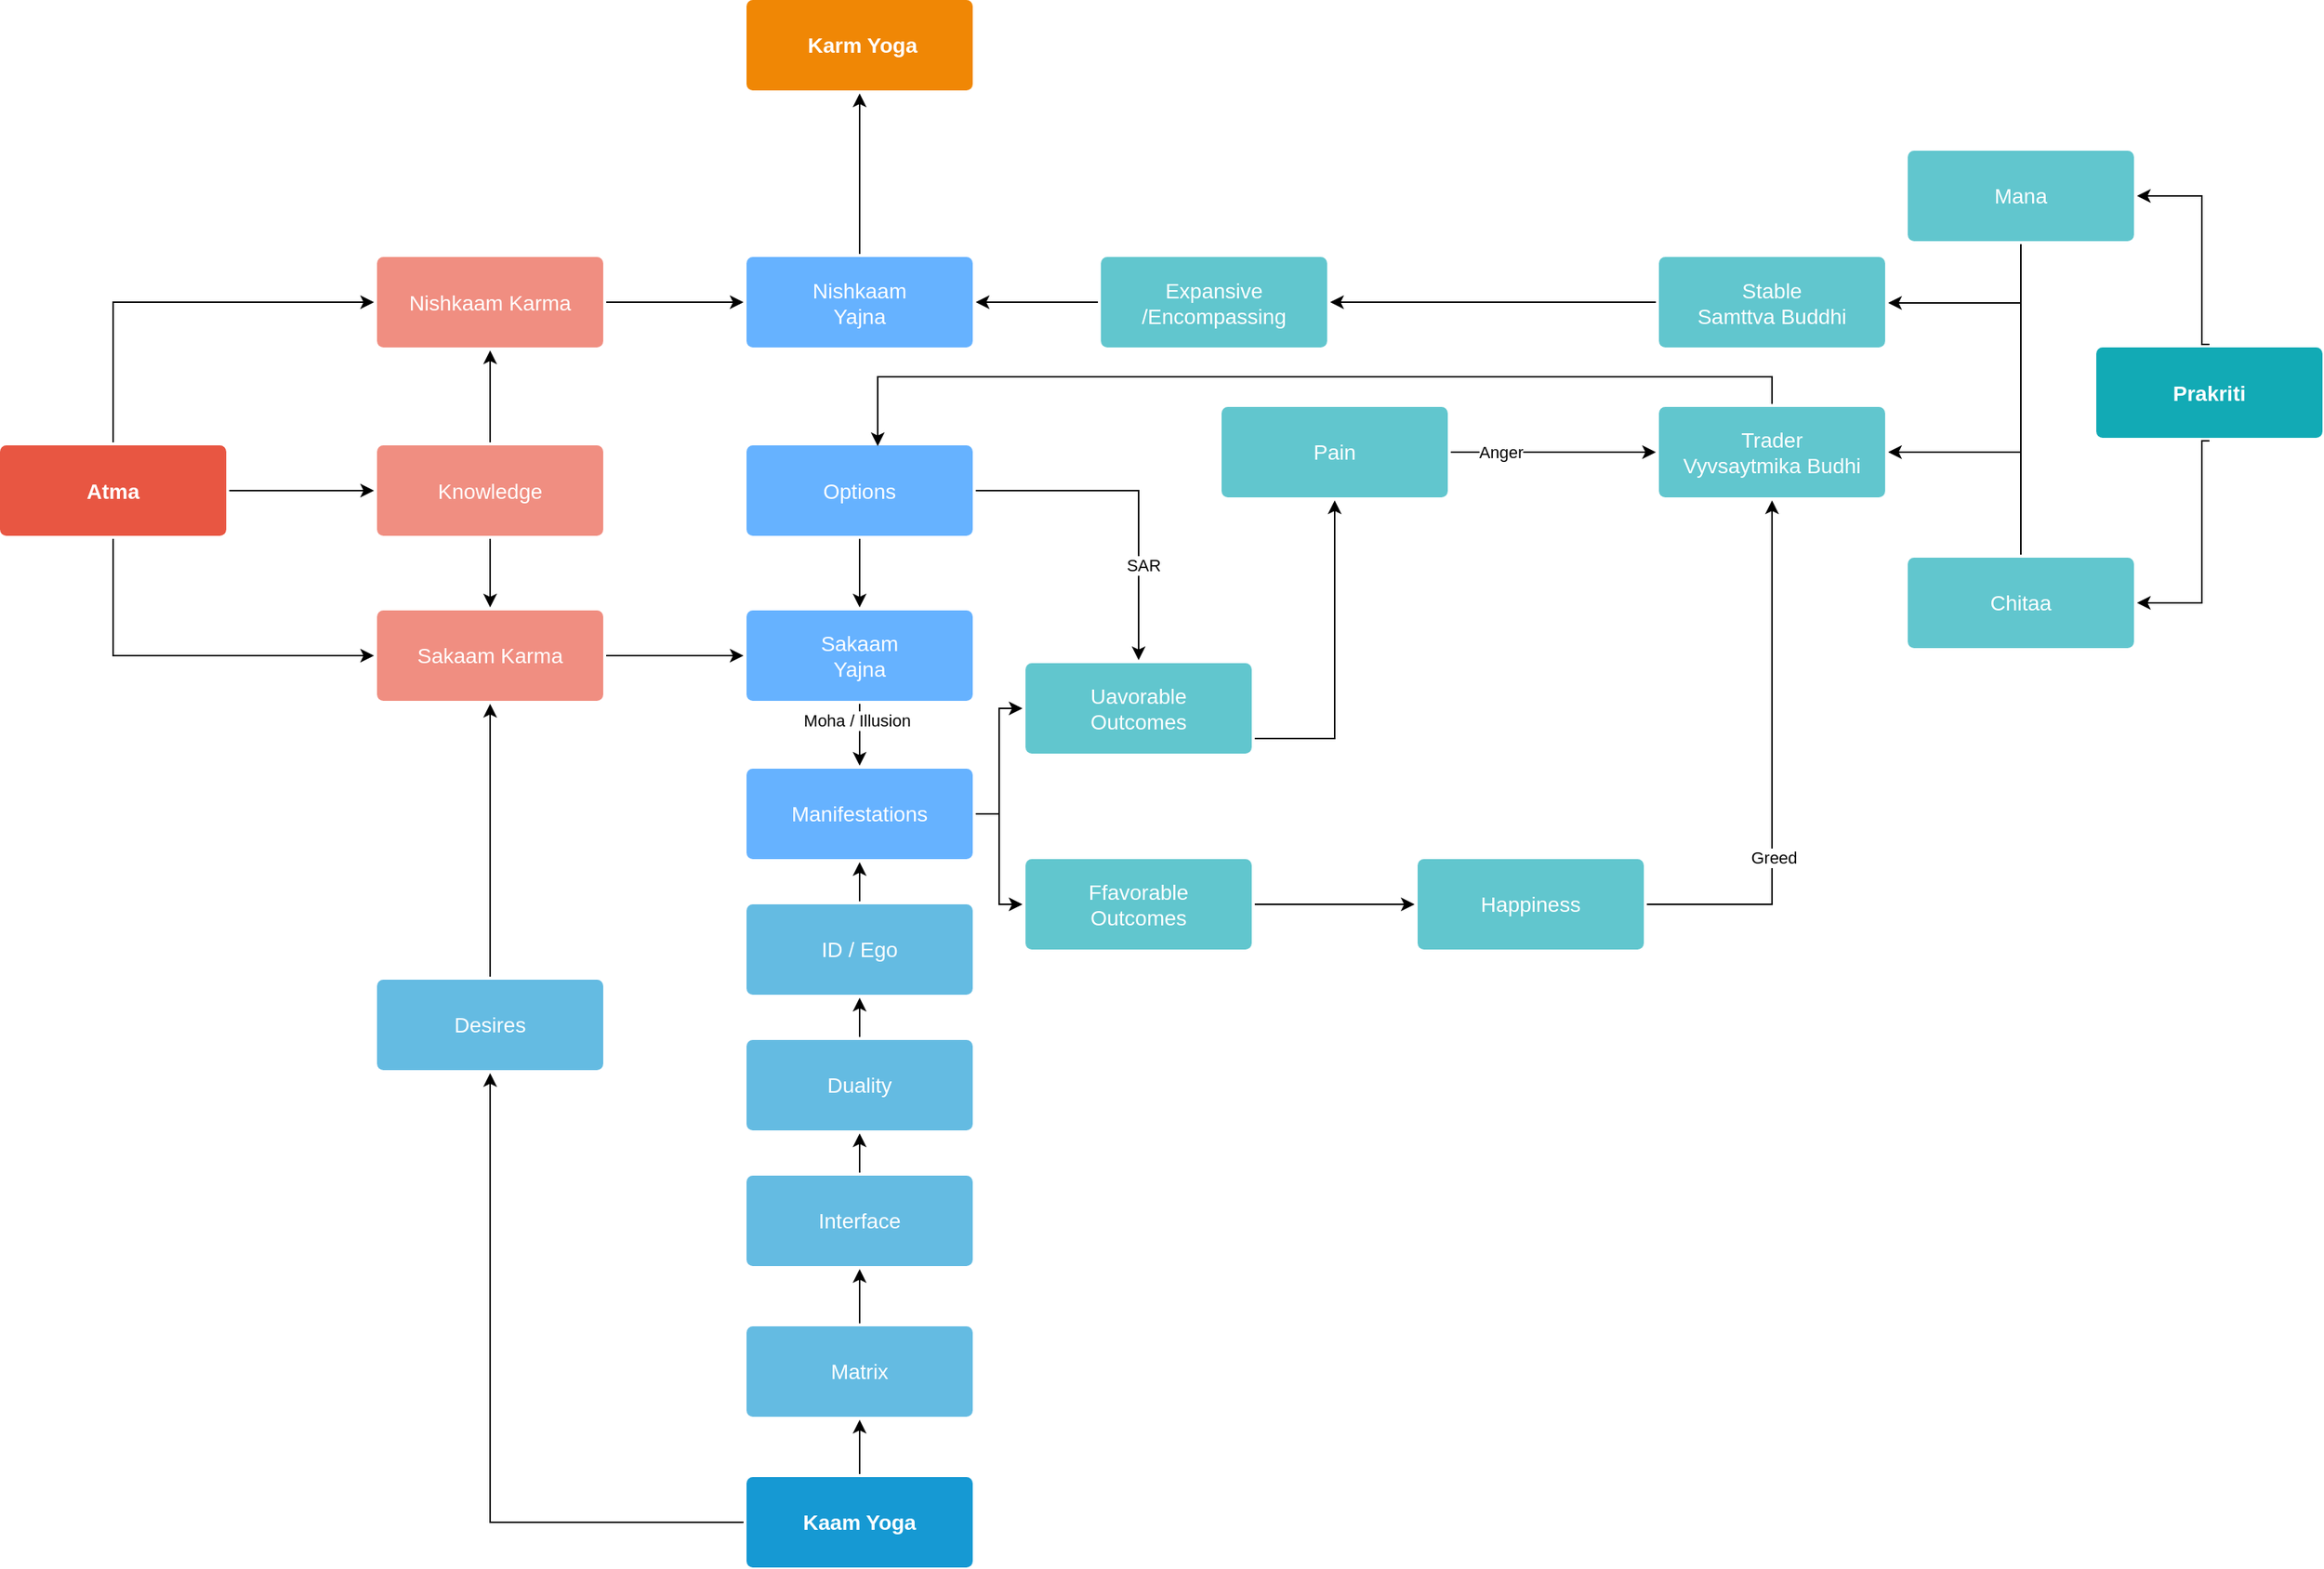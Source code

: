 <mxfile version="14.6.13" type="github">
  <diagram id="6a731a19-8d31-9384-78a2-239565b7b9f0" name="Page-1">
    <mxGraphModel dx="2559" dy="651" grid="1" gridSize="10" guides="1" tooltips="1" connect="1" arrows="1" fold="1" page="1" pageScale="1" pageWidth="1169" pageHeight="827" background="#ffffff" math="0" shadow="0">
      <root>
        <mxCell id="0" />
        <mxCell id="1" parent="0" />
        <mxCell id="R8b1aDfxQuAAKfUh75f4-1803" style="edgeStyle=orthogonalEdgeStyle;rounded=0;orthogonalLoop=1;jettySize=auto;html=1;exitX=0.5;exitY=0;exitDx=0;exitDy=0;entryX=0;entryY=0.5;entryDx=0;entryDy=0;" edge="1" parent="1" source="1753" target="1756">
          <mxGeometry relative="1" as="geometry">
            <Array as="points">
              <mxPoint x="75" y="291" />
            </Array>
          </mxGeometry>
        </mxCell>
        <mxCell id="R8b1aDfxQuAAKfUh75f4-1804" style="edgeStyle=orthogonalEdgeStyle;rounded=0;orthogonalLoop=1;jettySize=auto;html=1;exitX=1;exitY=0.5;exitDx=0;exitDy=0;entryX=0;entryY=0.5;entryDx=0;entryDy=0;" edge="1" parent="1" source="1753" target="1755">
          <mxGeometry relative="1" as="geometry" />
        </mxCell>
        <mxCell id="R8b1aDfxQuAAKfUh75f4-1809" style="edgeStyle=orthogonalEdgeStyle;rounded=0;orthogonalLoop=1;jettySize=auto;html=1;exitX=0.5;exitY=1;exitDx=0;exitDy=0;entryX=0;entryY=0.5;entryDx=0;entryDy=0;" edge="1" parent="1" source="1753" target="1754">
          <mxGeometry relative="1" as="geometry">
            <Array as="points">
              <mxPoint x="75" y="525" />
            </Array>
          </mxGeometry>
        </mxCell>
        <mxCell id="1753" value="Atma" style="rounded=1;whiteSpace=wrap;html=1;shadow=0;labelBackgroundColor=none;strokeColor=none;strokeWidth=3;fillColor=#e85642;fontFamily=Helvetica;fontSize=14;fontColor=#FFFFFF;align=center;spacing=5;fontStyle=1;arcSize=7;perimeterSpacing=2;" parent="1" vertex="1">
          <mxGeometry y="385.5" width="150" height="60" as="geometry" />
        </mxCell>
        <mxCell id="R8b1aDfxQuAAKfUh75f4-1800" style="edgeStyle=orthogonalEdgeStyle;rounded=0;orthogonalLoop=1;jettySize=auto;html=1;exitX=1;exitY=0.5;exitDx=0;exitDy=0;entryX=0;entryY=0.5;entryDx=0;entryDy=0;" edge="1" parent="1" source="1754" target="R8b1aDfxQuAAKfUh75f4-1799">
          <mxGeometry relative="1" as="geometry" />
        </mxCell>
        <mxCell id="1754" value="Sakaam Karma" style="rounded=1;whiteSpace=wrap;html=1;shadow=0;labelBackgroundColor=none;strokeColor=none;strokeWidth=3;fillColor=#f08e81;fontFamily=Helvetica;fontSize=14;fontColor=#FFFFFF;align=center;spacing=5;fontStyle=0;arcSize=7;perimeterSpacing=2;" parent="1" vertex="1">
          <mxGeometry x="250" y="495" width="150" height="60" as="geometry" />
        </mxCell>
        <mxCell id="R8b1aDfxQuAAKfUh75f4-1807" style="edgeStyle=orthogonalEdgeStyle;rounded=0;orthogonalLoop=1;jettySize=auto;html=1;exitX=0.5;exitY=1;exitDx=0;exitDy=0;entryX=0.5;entryY=0;entryDx=0;entryDy=0;" edge="1" parent="1" source="1755" target="1754">
          <mxGeometry relative="1" as="geometry" />
        </mxCell>
        <mxCell id="R8b1aDfxQuAAKfUh75f4-1808" style="edgeStyle=orthogonalEdgeStyle;rounded=0;orthogonalLoop=1;jettySize=auto;html=1;exitX=0.5;exitY=0;exitDx=0;exitDy=0;entryX=0.5;entryY=1;entryDx=0;entryDy=0;" edge="1" parent="1" source="1755" target="1756">
          <mxGeometry relative="1" as="geometry" />
        </mxCell>
        <mxCell id="1755" value="Knowledge" style="rounded=1;whiteSpace=wrap;html=1;shadow=0;labelBackgroundColor=none;strokeColor=none;strokeWidth=3;fillColor=#f08e81;fontFamily=Helvetica;fontSize=14;fontColor=#FFFFFF;align=center;spacing=5;fontStyle=0;arcSize=7;perimeterSpacing=2;" parent="1" vertex="1">
          <mxGeometry x="250" y="385.5" width="150" height="60" as="geometry" />
        </mxCell>
        <mxCell id="R8b1aDfxQuAAKfUh75f4-1794" style="edgeStyle=orthogonalEdgeStyle;rounded=0;orthogonalLoop=1;jettySize=auto;html=1;exitX=1;exitY=0.5;exitDx=0;exitDy=0;entryX=0;entryY=0.5;entryDx=0;entryDy=0;" edge="1" parent="1" source="1756" target="R8b1aDfxQuAAKfUh75f4-1793">
          <mxGeometry relative="1" as="geometry" />
        </mxCell>
        <mxCell id="1756" value="Nishkaam Karma" style="rounded=1;whiteSpace=wrap;html=1;shadow=0;labelBackgroundColor=none;strokeColor=none;strokeWidth=3;fillColor=#f08e81;fontFamily=Helvetica;fontSize=14;fontColor=#FFFFFF;align=center;spacing=5;fontStyle=0;arcSize=7;perimeterSpacing=2;" parent="1" vertex="1">
          <mxGeometry x="250" y="260.5" width="150" height="60" as="geometry" />
        </mxCell>
        <mxCell id="R8b1aDfxQuAAKfUh75f4-1849" style="edgeStyle=elbowEdgeStyle;rounded=0;orthogonalLoop=1;jettySize=auto;html=1;exitX=0;exitY=0.5;exitDx=0;exitDy=0;entryX=0.5;entryY=1;entryDx=0;entryDy=0;" edge="1" parent="1" source="1760" target="R8b1aDfxQuAAKfUh75f4-1839">
          <mxGeometry relative="1" as="geometry">
            <Array as="points">
              <mxPoint x="325" y="930" />
            </Array>
          </mxGeometry>
        </mxCell>
        <mxCell id="R8b1aDfxQuAAKfUh75f4-1851" style="edgeStyle=elbowEdgeStyle;rounded=0;orthogonalLoop=1;jettySize=auto;html=1;exitX=0.5;exitY=0;exitDx=0;exitDy=0;entryX=0.5;entryY=1;entryDx=0;entryDy=0;" edge="1" parent="1" source="1760" target="1762">
          <mxGeometry relative="1" as="geometry" />
        </mxCell>
        <mxCell id="1760" value="Kaam Yoga" style="rounded=1;whiteSpace=wrap;html=1;shadow=0;labelBackgroundColor=none;strokeColor=none;strokeWidth=3;fillColor=#1699d3;fontFamily=Helvetica;fontSize=14;fontColor=#FFFFFF;align=center;spacing=5;fontStyle=1;arcSize=7;perimeterSpacing=2;" parent="1" vertex="1">
          <mxGeometry x="495" y="1070" width="150" height="60" as="geometry" />
        </mxCell>
        <mxCell id="R8b1aDfxQuAAKfUh75f4-1843" style="edgeStyle=elbowEdgeStyle;rounded=0;orthogonalLoop=1;jettySize=auto;html=1;exitX=0.5;exitY=0;exitDx=0;exitDy=0;entryX=0.5;entryY=1;entryDx=0;entryDy=0;" edge="1" parent="1" source="1762" target="R8b1aDfxQuAAKfUh75f4-1838">
          <mxGeometry relative="1" as="geometry" />
        </mxCell>
        <mxCell id="1762" value="Matrix" style="rounded=1;whiteSpace=wrap;html=1;shadow=0;labelBackgroundColor=none;strokeColor=none;strokeWidth=3;fillColor=#64bbe2;fontFamily=Helvetica;fontSize=14;fontColor=#FFFFFF;align=center;spacing=5;arcSize=7;perimeterSpacing=2;" parent="1" vertex="1">
          <mxGeometry x="495" y="970" width="150" height="60" as="geometry" />
        </mxCell>
        <mxCell id="1764" value="&amp;nbsp;Karm Yoga" style="rounded=1;whiteSpace=wrap;html=1;shadow=0;labelBackgroundColor=none;strokeColor=none;strokeWidth=3;fillColor=#F08705;fontFamily=Helvetica;fontSize=14;fontColor=#FFFFFF;align=center;spacing=5;fontStyle=1;arcSize=7;perimeterSpacing=2;" parent="1" vertex="1">
          <mxGeometry x="495" y="90" width="150" height="60" as="geometry" />
        </mxCell>
        <mxCell id="R8b1aDfxQuAAKfUh75f4-1875" style="edgeStyle=elbowEdgeStyle;rounded=0;orthogonalLoop=1;jettySize=auto;html=1;exitX=0.5;exitY=0;exitDx=0;exitDy=0;entryX=1;entryY=0.5;entryDx=0;entryDy=0;" edge="1" parent="1" source="1771" target="1778">
          <mxGeometry relative="1" as="geometry">
            <Array as="points">
              <mxPoint x="1460" y="340" />
            </Array>
          </mxGeometry>
        </mxCell>
        <mxCell id="R8b1aDfxQuAAKfUh75f4-1876" style="edgeStyle=elbowEdgeStyle;rounded=0;orthogonalLoop=1;jettySize=auto;html=1;exitX=0.5;exitY=1;exitDx=0;exitDy=0;entryX=1;entryY=0.5;entryDx=0;entryDy=0;" edge="1" parent="1" source="1771" target="1772">
          <mxGeometry relative="1" as="geometry">
            <Array as="points">
              <mxPoint x="1460" y="510" />
            </Array>
          </mxGeometry>
        </mxCell>
        <mxCell id="1771" value="Prakriti" style="rounded=1;whiteSpace=wrap;html=1;shadow=0;labelBackgroundColor=none;strokeColor=none;strokeWidth=3;fillColor=#12aab5;fontFamily=Helvetica;fontSize=14;fontColor=#FFFFFF;align=center;spacing=5;fontStyle=1;arcSize=7;perimeterSpacing=2;" parent="1" vertex="1">
          <mxGeometry x="1390" y="320.5" width="150" height="60" as="geometry" />
        </mxCell>
        <mxCell id="R8b1aDfxQuAAKfUh75f4-1886" style="edgeStyle=elbowEdgeStyle;rounded=0;orthogonalLoop=1;jettySize=auto;elbow=vertical;html=1;exitX=0.5;exitY=0;exitDx=0;exitDy=0;entryX=1;entryY=0.5;entryDx=0;entryDy=0;" edge="1" parent="1" source="1772" target="R8b1aDfxQuAAKfUh75f4-1779">
          <mxGeometry relative="1" as="geometry">
            <Array as="points">
              <mxPoint x="1300" y="291" />
              <mxPoint x="1340" y="300" />
            </Array>
          </mxGeometry>
        </mxCell>
        <mxCell id="1772" value="Chitaa" style="rounded=1;whiteSpace=wrap;html=1;shadow=0;labelBackgroundColor=none;strokeColor=none;strokeWidth=3;fillColor=#61c6ce;fontFamily=Helvetica;fontSize=14;fontColor=#FFFFFF;align=center;spacing=5;fontStyle=0;arcSize=7;perimeterSpacing=2;" parent="1" vertex="1">
          <mxGeometry x="1265" y="460" width="150" height="60" as="geometry" />
        </mxCell>
        <mxCell id="R8b1aDfxQuAAKfUh75f4-1885" style="edgeStyle=elbowEdgeStyle;rounded=0;orthogonalLoop=1;jettySize=auto;elbow=vertical;html=1;exitX=0.5;exitY=1;exitDx=0;exitDy=0;entryX=1;entryY=0.5;entryDx=0;entryDy=0;" edge="1" parent="1" source="1778" target="R8b1aDfxQuAAKfUh75f4-1780">
          <mxGeometry relative="1" as="geometry">
            <Array as="points">
              <mxPoint x="1340" y="390" />
            </Array>
          </mxGeometry>
        </mxCell>
        <mxCell id="1778" value="Mana" style="rounded=1;whiteSpace=wrap;html=1;shadow=0;labelBackgroundColor=none;strokeColor=none;strokeWidth=3;fillColor=#61c6ce;fontFamily=Helvetica;fontSize=14;fontColor=#FFFFFF;align=center;spacing=5;fontStyle=0;arcSize=7;perimeterSpacing=2;" parent="1" vertex="1">
          <mxGeometry x="1265" y="190" width="150" height="60" as="geometry" />
        </mxCell>
        <mxCell id="R8b1aDfxQuAAKfUh75f4-1791" style="edgeStyle=orthogonalEdgeStyle;rounded=0;orthogonalLoop=1;jettySize=auto;html=1;exitX=0;exitY=0.5;exitDx=0;exitDy=0;entryX=1;entryY=0.5;entryDx=0;entryDy=0;" edge="1" parent="1" source="R8b1aDfxQuAAKfUh75f4-1779" target="R8b1aDfxQuAAKfUh75f4-1789">
          <mxGeometry relative="1" as="geometry" />
        </mxCell>
        <mxCell id="R8b1aDfxQuAAKfUh75f4-1779" value="&lt;div&gt;Stable &lt;br&gt;&lt;/div&gt;&lt;div&gt;Samttva Buddhi&lt;br&gt;&lt;/div&gt;" style="rounded=1;whiteSpace=wrap;html=1;shadow=0;labelBackgroundColor=none;strokeColor=none;strokeWidth=3;fillColor=#61c6ce;fontFamily=Helvetica;fontSize=14;fontColor=#FFFFFF;align=center;spacing=5;fontStyle=0;arcSize=7;perimeterSpacing=2;" vertex="1" parent="1">
          <mxGeometry x="1100" y="260.5" width="150" height="60" as="geometry" />
        </mxCell>
        <mxCell id="R8b1aDfxQuAAKfUh75f4-1795" style="edgeStyle=orthogonalEdgeStyle;rounded=0;orthogonalLoop=1;jettySize=auto;html=1;exitX=0;exitY=0.5;exitDx=0;exitDy=0;" edge="1" parent="1" source="R8b1aDfxQuAAKfUh75f4-1789" target="R8b1aDfxQuAAKfUh75f4-1793">
          <mxGeometry relative="1" as="geometry" />
        </mxCell>
        <mxCell id="R8b1aDfxQuAAKfUh75f4-1789" value="Expansive /Encompassing" style="rounded=1;whiteSpace=wrap;html=1;shadow=0;labelBackgroundColor=none;strokeColor=none;strokeWidth=3;fillColor=#61c6ce;fontFamily=Helvetica;fontSize=14;fontColor=#FFFFFF;align=center;spacing=5;fontStyle=0;arcSize=7;perimeterSpacing=2;" vertex="1" parent="1">
          <mxGeometry x="730" y="260.5" width="150" height="60" as="geometry" />
        </mxCell>
        <mxCell id="R8b1aDfxQuAAKfUh75f4-1796" style="edgeStyle=orthogonalEdgeStyle;rounded=0;orthogonalLoop=1;jettySize=auto;html=1;exitX=0.5;exitY=0;exitDx=0;exitDy=0;entryX=0.5;entryY=1;entryDx=0;entryDy=0;" edge="1" parent="1" source="R8b1aDfxQuAAKfUh75f4-1793" target="1764">
          <mxGeometry relative="1" as="geometry" />
        </mxCell>
        <mxCell id="R8b1aDfxQuAAKfUh75f4-1793" value="&lt;div&gt;Nishkaam &lt;br&gt;&lt;/div&gt;&lt;div&gt;Yajna&lt;br&gt;&lt;/div&gt;" style="rounded=1;whiteSpace=wrap;html=1;shadow=0;labelBackgroundColor=none;strokeColor=none;strokeWidth=3;fillColor=#66B2FF;fontFamily=Helvetica;fontSize=14;fontColor=#FFFFFF;align=center;spacing=5;fontStyle=0;arcSize=7;perimeterSpacing=2;" vertex="1" parent="1">
          <mxGeometry x="495" y="260.5" width="150" height="60" as="geometry" />
        </mxCell>
        <mxCell id="R8b1aDfxQuAAKfUh75f4-1818" style="edgeStyle=orthogonalEdgeStyle;rounded=0;orthogonalLoop=1;jettySize=auto;html=1;exitX=0.5;exitY=1;exitDx=0;exitDy=0;" edge="1" parent="1" source="R8b1aDfxQuAAKfUh75f4-1797" target="R8b1aDfxQuAAKfUh75f4-1799">
          <mxGeometry relative="1" as="geometry" />
        </mxCell>
        <mxCell id="R8b1aDfxQuAAKfUh75f4-1872" style="edgeStyle=elbowEdgeStyle;rounded=0;orthogonalLoop=1;jettySize=auto;html=1;exitX=1;exitY=0.5;exitDx=0;exitDy=0;entryX=0.5;entryY=0;entryDx=0;entryDy=0;" edge="1" parent="1" source="R8b1aDfxQuAAKfUh75f4-1797" target="R8b1aDfxQuAAKfUh75f4-1801">
          <mxGeometry relative="1" as="geometry">
            <Array as="points">
              <mxPoint x="755" y="480" />
              <mxPoint x="740" y="470" />
              <mxPoint x="750" y="460" />
            </Array>
          </mxGeometry>
        </mxCell>
        <mxCell id="R8b1aDfxQuAAKfUh75f4-1873" value="SAR " style="edgeLabel;html=1;align=center;verticalAlign=middle;resizable=0;points=[];" vertex="1" connectable="0" parent="R8b1aDfxQuAAKfUh75f4-1872">
          <mxGeometry x="0.429" y="3" relative="1" as="geometry">
            <mxPoint as="offset" />
          </mxGeometry>
        </mxCell>
        <mxCell id="R8b1aDfxQuAAKfUh75f4-1797" value="Options" style="rounded=1;whiteSpace=wrap;html=1;shadow=0;labelBackgroundColor=none;strokeColor=none;strokeWidth=3;fillColor=#66B2FF;fontFamily=Helvetica;fontSize=14;fontColor=#FFFFFF;align=center;spacing=5;fontStyle=0;arcSize=7;perimeterSpacing=2;" vertex="1" parent="1">
          <mxGeometry x="495" y="385.5" width="150" height="60" as="geometry" />
        </mxCell>
        <mxCell id="R8b1aDfxQuAAKfUh75f4-1831" style="edgeStyle=elbowEdgeStyle;rounded=0;orthogonalLoop=1;jettySize=auto;html=1;exitX=0.5;exitY=1;exitDx=0;exitDy=0;entryX=0.5;entryY=0;entryDx=0;entryDy=0;" edge="1" parent="1" source="R8b1aDfxQuAAKfUh75f4-1799" target="R8b1aDfxQuAAKfUh75f4-1830">
          <mxGeometry relative="1" as="geometry" />
        </mxCell>
        <mxCell id="R8b1aDfxQuAAKfUh75f4-1858" value="Moha / Illusion" style="edgeLabel;html=1;align=center;verticalAlign=middle;resizable=0;points=[];" vertex="1" connectable="0" parent="R8b1aDfxQuAAKfUh75f4-1831">
          <mxGeometry x="-0.463" y="-2" relative="1" as="geometry">
            <mxPoint as="offset" />
          </mxGeometry>
        </mxCell>
        <mxCell id="R8b1aDfxQuAAKfUh75f4-1799" value="&lt;div&gt;Sakaam &lt;br&gt;&lt;/div&gt;&lt;div&gt;Yajna&lt;/div&gt;" style="rounded=1;whiteSpace=wrap;html=1;shadow=0;labelBackgroundColor=none;strokeColor=none;strokeWidth=3;fillColor=#66B2FF;fontFamily=Helvetica;fontSize=14;fontColor=#FFFFFF;align=center;spacing=5;fontStyle=0;arcSize=7;perimeterSpacing=2;" vertex="1" parent="1">
          <mxGeometry x="495" y="495" width="150" height="60" as="geometry" />
        </mxCell>
        <mxCell id="R8b1aDfxQuAAKfUh75f4-1874" style="edgeStyle=elbowEdgeStyle;rounded=0;orthogonalLoop=1;jettySize=auto;html=1;entryX=0.5;entryY=1;entryDx=0;entryDy=0;" edge="1" parent="1" source="R8b1aDfxQuAAKfUh75f4-1801" target="R8b1aDfxQuAAKfUh75f4-1860">
          <mxGeometry relative="1" as="geometry">
            <Array as="points">
              <mxPoint x="885" y="580" />
              <mxPoint x="880" y="520" />
            </Array>
          </mxGeometry>
        </mxCell>
        <mxCell id="R8b1aDfxQuAAKfUh75f4-1801" value="&lt;div&gt;Uavorable&lt;/div&gt;&lt;div&gt;Outcomes&lt;br&gt;&lt;/div&gt;" style="rounded=1;whiteSpace=wrap;html=1;shadow=0;labelBackgroundColor=none;strokeColor=none;strokeWidth=3;fillColor=#61c6ce;fontFamily=Helvetica;fontSize=14;fontColor=#FFFFFF;align=center;spacing=5;fontStyle=0;arcSize=7;perimeterSpacing=2;" vertex="1" parent="1">
          <mxGeometry x="680" y="530" width="150" height="60" as="geometry" />
        </mxCell>
        <mxCell id="R8b1aDfxQuAAKfUh75f4-1865" style="edgeStyle=elbowEdgeStyle;rounded=0;orthogonalLoop=1;jettySize=auto;html=1;exitX=1;exitY=0.5;exitDx=0;exitDy=0;entryX=0;entryY=0.5;entryDx=0;entryDy=0;" edge="1" parent="1" source="R8b1aDfxQuAAKfUh75f4-1816" target="R8b1aDfxQuAAKfUh75f4-1864">
          <mxGeometry relative="1" as="geometry" />
        </mxCell>
        <mxCell id="R8b1aDfxQuAAKfUh75f4-1816" value="&lt;div&gt;Ffavorable&lt;/div&gt;&lt;div&gt;Outcomes&lt;br&gt;&lt;/div&gt;" style="rounded=1;whiteSpace=wrap;html=1;shadow=0;labelBackgroundColor=none;strokeColor=none;strokeWidth=3;fillColor=#61c6ce;fontFamily=Helvetica;fontSize=14;fontColor=#FFFFFF;align=center;spacing=5;fontStyle=0;arcSize=7;perimeterSpacing=2;" vertex="1" parent="1">
          <mxGeometry x="680" y="660" width="150" height="60" as="geometry" />
        </mxCell>
        <mxCell id="R8b1aDfxQuAAKfUh75f4-1832" style="edgeStyle=elbowEdgeStyle;rounded=0;orthogonalLoop=1;jettySize=auto;html=1;exitX=1;exitY=0.5;exitDx=0;exitDy=0;entryX=0;entryY=0.5;entryDx=0;entryDy=0;" edge="1" parent="1" source="R8b1aDfxQuAAKfUh75f4-1830" target="R8b1aDfxQuAAKfUh75f4-1801">
          <mxGeometry relative="1" as="geometry" />
        </mxCell>
        <mxCell id="R8b1aDfxQuAAKfUh75f4-1833" style="edgeStyle=elbowEdgeStyle;rounded=0;orthogonalLoop=1;jettySize=auto;html=1;exitX=1;exitY=0.5;exitDx=0;exitDy=0;entryX=0;entryY=0.5;entryDx=0;entryDy=0;" edge="1" parent="1" source="R8b1aDfxQuAAKfUh75f4-1830" target="R8b1aDfxQuAAKfUh75f4-1816">
          <mxGeometry relative="1" as="geometry" />
        </mxCell>
        <mxCell id="R8b1aDfxQuAAKfUh75f4-1830" value="Manifestations" style="rounded=1;whiteSpace=wrap;html=1;shadow=0;labelBackgroundColor=none;strokeColor=none;strokeWidth=3;fillColor=#66B2FF;fontFamily=Helvetica;fontSize=14;fontColor=#FFFFFF;align=center;spacing=5;fontStyle=0;arcSize=7;perimeterSpacing=2;" vertex="1" parent="1">
          <mxGeometry x="495" y="600" width="150" height="60" as="geometry" />
        </mxCell>
        <mxCell id="R8b1aDfxQuAAKfUh75f4-1853" style="edgeStyle=elbowEdgeStyle;rounded=0;orthogonalLoop=1;jettySize=auto;html=1;exitX=0.5;exitY=0;exitDx=0;exitDy=0;entryX=0.5;entryY=1;entryDx=0;entryDy=0;" edge="1" parent="1" source="R8b1aDfxQuAAKfUh75f4-1838" target="R8b1aDfxQuAAKfUh75f4-1852">
          <mxGeometry relative="1" as="geometry" />
        </mxCell>
        <mxCell id="R8b1aDfxQuAAKfUh75f4-1838" value="Interface" style="rounded=1;whiteSpace=wrap;html=1;shadow=0;labelBackgroundColor=none;strokeColor=none;strokeWidth=3;fillColor=#64bbe2;fontFamily=Helvetica;fontSize=14;fontColor=#FFFFFF;align=center;spacing=5;arcSize=7;perimeterSpacing=2;" vertex="1" parent="1">
          <mxGeometry x="495" y="870" width="150" height="60" as="geometry" />
        </mxCell>
        <mxCell id="R8b1aDfxQuAAKfUh75f4-1841" style="edgeStyle=elbowEdgeStyle;rounded=0;orthogonalLoop=1;jettySize=auto;html=1;exitX=0.5;exitY=0;exitDx=0;exitDy=0;entryX=0.5;entryY=1;entryDx=0;entryDy=0;" edge="1" parent="1" source="R8b1aDfxQuAAKfUh75f4-1839" target="1754">
          <mxGeometry relative="1" as="geometry" />
        </mxCell>
        <mxCell id="R8b1aDfxQuAAKfUh75f4-1839" value="Desires" style="rounded=1;whiteSpace=wrap;html=1;shadow=0;labelBackgroundColor=none;strokeColor=none;strokeWidth=3;fillColor=#64bbe2;fontFamily=Helvetica;fontSize=14;fontColor=#FFFFFF;align=center;spacing=5;arcSize=7;perimeterSpacing=2;" vertex="1" parent="1">
          <mxGeometry x="250" y="740" width="150" height="60" as="geometry" />
        </mxCell>
        <mxCell id="R8b1aDfxQuAAKfUh75f4-1856" style="edgeStyle=elbowEdgeStyle;rounded=0;orthogonalLoop=1;jettySize=auto;html=1;exitX=0.5;exitY=0;exitDx=0;exitDy=0;entryX=0.5;entryY=1;entryDx=0;entryDy=0;" edge="1" parent="1" source="R8b1aDfxQuAAKfUh75f4-1852" target="R8b1aDfxQuAAKfUh75f4-1855">
          <mxGeometry relative="1" as="geometry" />
        </mxCell>
        <mxCell id="R8b1aDfxQuAAKfUh75f4-1852" value="Duality" style="rounded=1;whiteSpace=wrap;html=1;shadow=0;labelBackgroundColor=none;strokeColor=none;strokeWidth=3;fillColor=#64bbe2;fontFamily=Helvetica;fontSize=14;fontColor=#FFFFFF;align=center;spacing=5;arcSize=7;perimeterSpacing=2;" vertex="1" parent="1">
          <mxGeometry x="495" y="780" width="150" height="60" as="geometry" />
        </mxCell>
        <mxCell id="R8b1aDfxQuAAKfUh75f4-1857" style="edgeStyle=elbowEdgeStyle;rounded=0;orthogonalLoop=1;jettySize=auto;html=1;exitX=0.5;exitY=0;exitDx=0;exitDy=0;entryX=0.5;entryY=1;entryDx=0;entryDy=0;" edge="1" parent="1" source="R8b1aDfxQuAAKfUh75f4-1855" target="R8b1aDfxQuAAKfUh75f4-1830">
          <mxGeometry relative="1" as="geometry" />
        </mxCell>
        <mxCell id="R8b1aDfxQuAAKfUh75f4-1855" value="ID / Ego" style="rounded=1;whiteSpace=wrap;html=1;shadow=0;labelBackgroundColor=none;strokeColor=none;strokeWidth=3;fillColor=#64bbe2;fontFamily=Helvetica;fontSize=14;fontColor=#FFFFFF;align=center;spacing=5;arcSize=7;perimeterSpacing=2;" vertex="1" parent="1">
          <mxGeometry x="495" y="690" width="150" height="60" as="geometry" />
        </mxCell>
        <mxCell id="R8b1aDfxQuAAKfUh75f4-1890" style="edgeStyle=elbowEdgeStyle;rounded=0;orthogonalLoop=1;jettySize=auto;elbow=vertical;html=1;exitX=1;exitY=0.5;exitDx=0;exitDy=0;entryX=0;entryY=0.5;entryDx=0;entryDy=0;" edge="1" parent="1" source="R8b1aDfxQuAAKfUh75f4-1860" target="R8b1aDfxQuAAKfUh75f4-1780">
          <mxGeometry relative="1" as="geometry" />
        </mxCell>
        <mxCell id="R8b1aDfxQuAAKfUh75f4-1891" value="Anger" style="edgeLabel;html=1;align=center;verticalAlign=middle;resizable=0;points=[];" vertex="1" connectable="0" parent="R8b1aDfxQuAAKfUh75f4-1890">
          <mxGeometry x="-0.515" relative="1" as="geometry">
            <mxPoint as="offset" />
          </mxGeometry>
        </mxCell>
        <mxCell id="R8b1aDfxQuAAKfUh75f4-1860" value="Pain" style="rounded=1;whiteSpace=wrap;html=1;shadow=0;labelBackgroundColor=none;strokeColor=none;strokeWidth=3;fillColor=#61c6ce;fontFamily=Helvetica;fontSize=14;fontColor=#FFFFFF;align=center;spacing=5;fontStyle=0;arcSize=7;perimeterSpacing=2;" vertex="1" parent="1">
          <mxGeometry x="810" y="360" width="150" height="60" as="geometry" />
        </mxCell>
        <mxCell id="R8b1aDfxQuAAKfUh75f4-1888" style="edgeStyle=elbowEdgeStyle;rounded=0;orthogonalLoop=1;jettySize=auto;elbow=vertical;html=1;exitX=1;exitY=0.5;exitDx=0;exitDy=0;entryX=0.5;entryY=1;entryDx=0;entryDy=0;" edge="1" parent="1" source="R8b1aDfxQuAAKfUh75f4-1864" target="R8b1aDfxQuAAKfUh75f4-1780">
          <mxGeometry relative="1" as="geometry">
            <Array as="points">
              <mxPoint x="1200" y="690" />
            </Array>
          </mxGeometry>
        </mxCell>
        <mxCell id="R8b1aDfxQuAAKfUh75f4-1889" value="Greed" style="edgeLabel;html=1;align=center;verticalAlign=middle;resizable=0;points=[];" vertex="1" connectable="0" parent="R8b1aDfxQuAAKfUh75f4-1888">
          <mxGeometry x="-0.35" y="-1" relative="1" as="geometry">
            <mxPoint as="offset" />
          </mxGeometry>
        </mxCell>
        <mxCell id="R8b1aDfxQuAAKfUh75f4-1864" value="Happiness" style="rounded=1;whiteSpace=wrap;html=1;shadow=0;labelBackgroundColor=none;strokeColor=none;strokeWidth=3;fillColor=#61c6ce;fontFamily=Helvetica;fontSize=14;fontColor=#FFFFFF;align=center;spacing=5;fontStyle=0;arcSize=7;perimeterSpacing=2;" vertex="1" parent="1">
          <mxGeometry x="940" y="660" width="150" height="60" as="geometry" />
        </mxCell>
        <mxCell id="R8b1aDfxQuAAKfUh75f4-1887" style="edgeStyle=elbowEdgeStyle;rounded=0;orthogonalLoop=1;jettySize=auto;elbow=vertical;html=1;exitX=0.5;exitY=0;exitDx=0;exitDy=0;entryX=0.578;entryY=0.039;entryDx=0;entryDy=0;entryPerimeter=0;" edge="1" parent="1" source="R8b1aDfxQuAAKfUh75f4-1780" target="R8b1aDfxQuAAKfUh75f4-1797">
          <mxGeometry relative="1" as="geometry">
            <Array as="points">
              <mxPoint x="880" y="340" />
            </Array>
          </mxGeometry>
        </mxCell>
        <mxCell id="R8b1aDfxQuAAKfUh75f4-1780" value="&lt;div&gt;Trader &lt;br&gt;&lt;/div&gt;&lt;div&gt;Vyvsaytmika Budhi&lt;br&gt;&lt;/div&gt;" style="rounded=1;whiteSpace=wrap;html=1;shadow=0;labelBackgroundColor=none;strokeColor=none;strokeWidth=3;fillColor=#61c6ce;fontFamily=Helvetica;fontSize=14;fontColor=#FFFFFF;align=center;spacing=5;fontStyle=0;arcSize=7;perimeterSpacing=2;" vertex="1" parent="1">
          <mxGeometry x="1100" y="360" width="150" height="60" as="geometry" />
        </mxCell>
      </root>
    </mxGraphModel>
  </diagram>
</mxfile>
